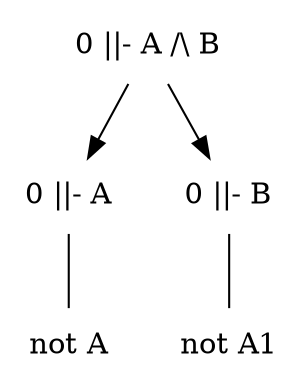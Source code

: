 digraph test {
  node [shape = plaintext];
  "0 ||- A /\\ B" -> "0 ||- A";
  "0 ||- A /\\ B" -> "0 ||- B";
  "0 ||- B" -> "not A1" [dir = none];
  "0 ||- A" -> "not A" [dir = none];
}
